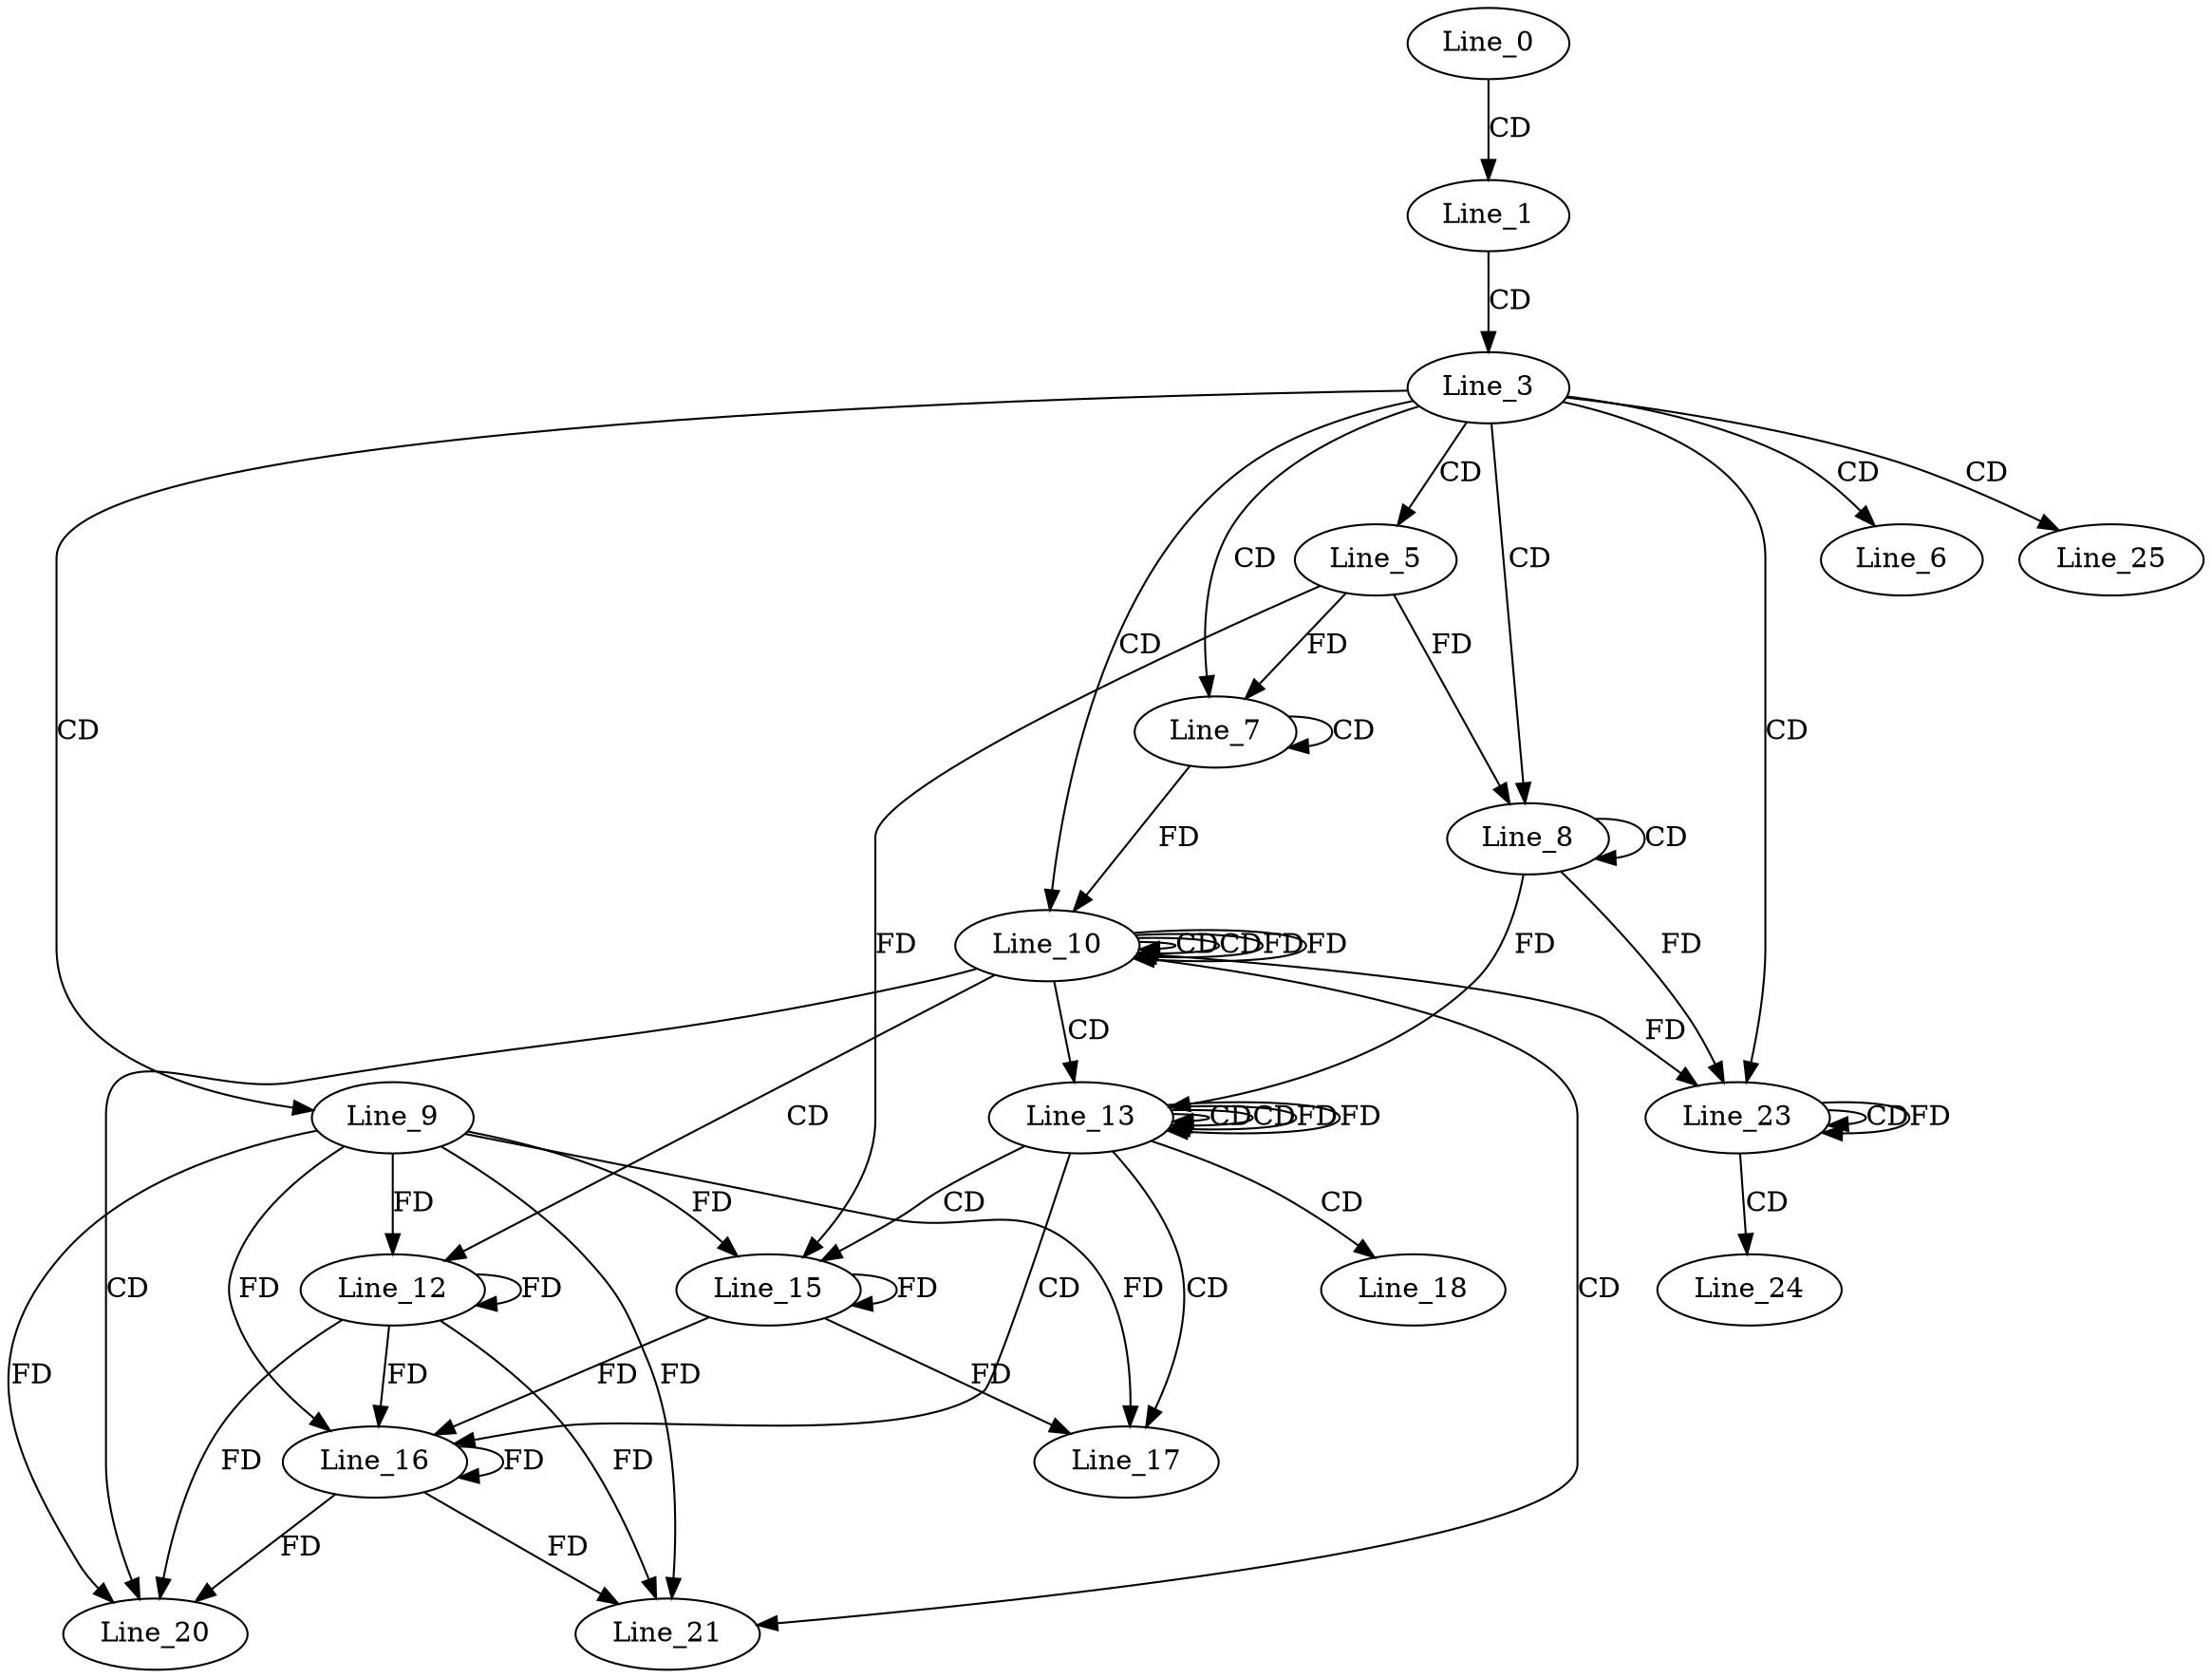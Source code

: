 digraph G {
  Line_0;
  Line_1;
  Line_3;
  Line_5;
  Line_6;
  Line_7;
  Line_7;
  Line_8;
  Line_8;
  Line_9;
  Line_10;
  Line_10;
  Line_10;
  Line_12;
  Line_13;
  Line_13;
  Line_13;
  Line_15;
  Line_15;
  Line_16;
  Line_17;
  Line_18;
  Line_20;
  Line_21;
  Line_23;
  Line_23;
  Line_23;
  Line_24;
  Line_25;
  Line_0 -> Line_1 [ label="CD" ];
  Line_1 -> Line_3 [ label="CD" ];
  Line_3 -> Line_5 [ label="CD" ];
  Line_3 -> Line_6 [ label="CD" ];
  Line_3 -> Line_7 [ label="CD" ];
  Line_7 -> Line_7 [ label="CD" ];
  Line_5 -> Line_7 [ label="FD" ];
  Line_3 -> Line_8 [ label="CD" ];
  Line_8 -> Line_8 [ label="CD" ];
  Line_5 -> Line_8 [ label="FD" ];
  Line_3 -> Line_9 [ label="CD" ];
  Line_3 -> Line_10 [ label="CD" ];
  Line_10 -> Line_10 [ label="CD" ];
  Line_7 -> Line_10 [ label="FD" ];
  Line_10 -> Line_10 [ label="CD" ];
  Line_10 -> Line_10 [ label="FD" ];
  Line_10 -> Line_12 [ label="CD" ];
  Line_12 -> Line_12 [ label="FD" ];
  Line_9 -> Line_12 [ label="FD" ];
  Line_10 -> Line_13 [ label="CD" ];
  Line_13 -> Line_13 [ label="CD" ];
  Line_8 -> Line_13 [ label="FD" ];
  Line_13 -> Line_13 [ label="CD" ];
  Line_13 -> Line_13 [ label="FD" ];
  Line_13 -> Line_15 [ label="CD" ];
  Line_15 -> Line_15 [ label="FD" ];
  Line_9 -> Line_15 [ label="FD" ];
  Line_5 -> Line_15 [ label="FD" ];
  Line_13 -> Line_16 [ label="CD" ];
  Line_16 -> Line_16 [ label="FD" ];
  Line_12 -> Line_16 [ label="FD" ];
  Line_9 -> Line_16 [ label="FD" ];
  Line_15 -> Line_16 [ label="FD" ];
  Line_13 -> Line_17 [ label="CD" ];
  Line_15 -> Line_17 [ label="FD" ];
  Line_9 -> Line_17 [ label="FD" ];
  Line_13 -> Line_18 [ label="CD" ];
  Line_10 -> Line_20 [ label="CD" ];
  Line_16 -> Line_20 [ label="FD" ];
  Line_12 -> Line_20 [ label="FD" ];
  Line_9 -> Line_20 [ label="FD" ];
  Line_10 -> Line_21 [ label="CD" ];
  Line_16 -> Line_21 [ label="FD" ];
  Line_12 -> Line_21 [ label="FD" ];
  Line_9 -> Line_21 [ label="FD" ];
  Line_3 -> Line_23 [ label="CD" ];
  Line_23 -> Line_23 [ label="CD" ];
  Line_10 -> Line_23 [ label="FD" ];
  Line_8 -> Line_23 [ label="FD" ];
  Line_23 -> Line_23 [ label="FD" ];
  Line_23 -> Line_24 [ label="CD" ];
  Line_3 -> Line_25 [ label="CD" ];
  Line_10 -> Line_10 [ label="FD" ];
  Line_13 -> Line_13 [ label="FD" ];
}

